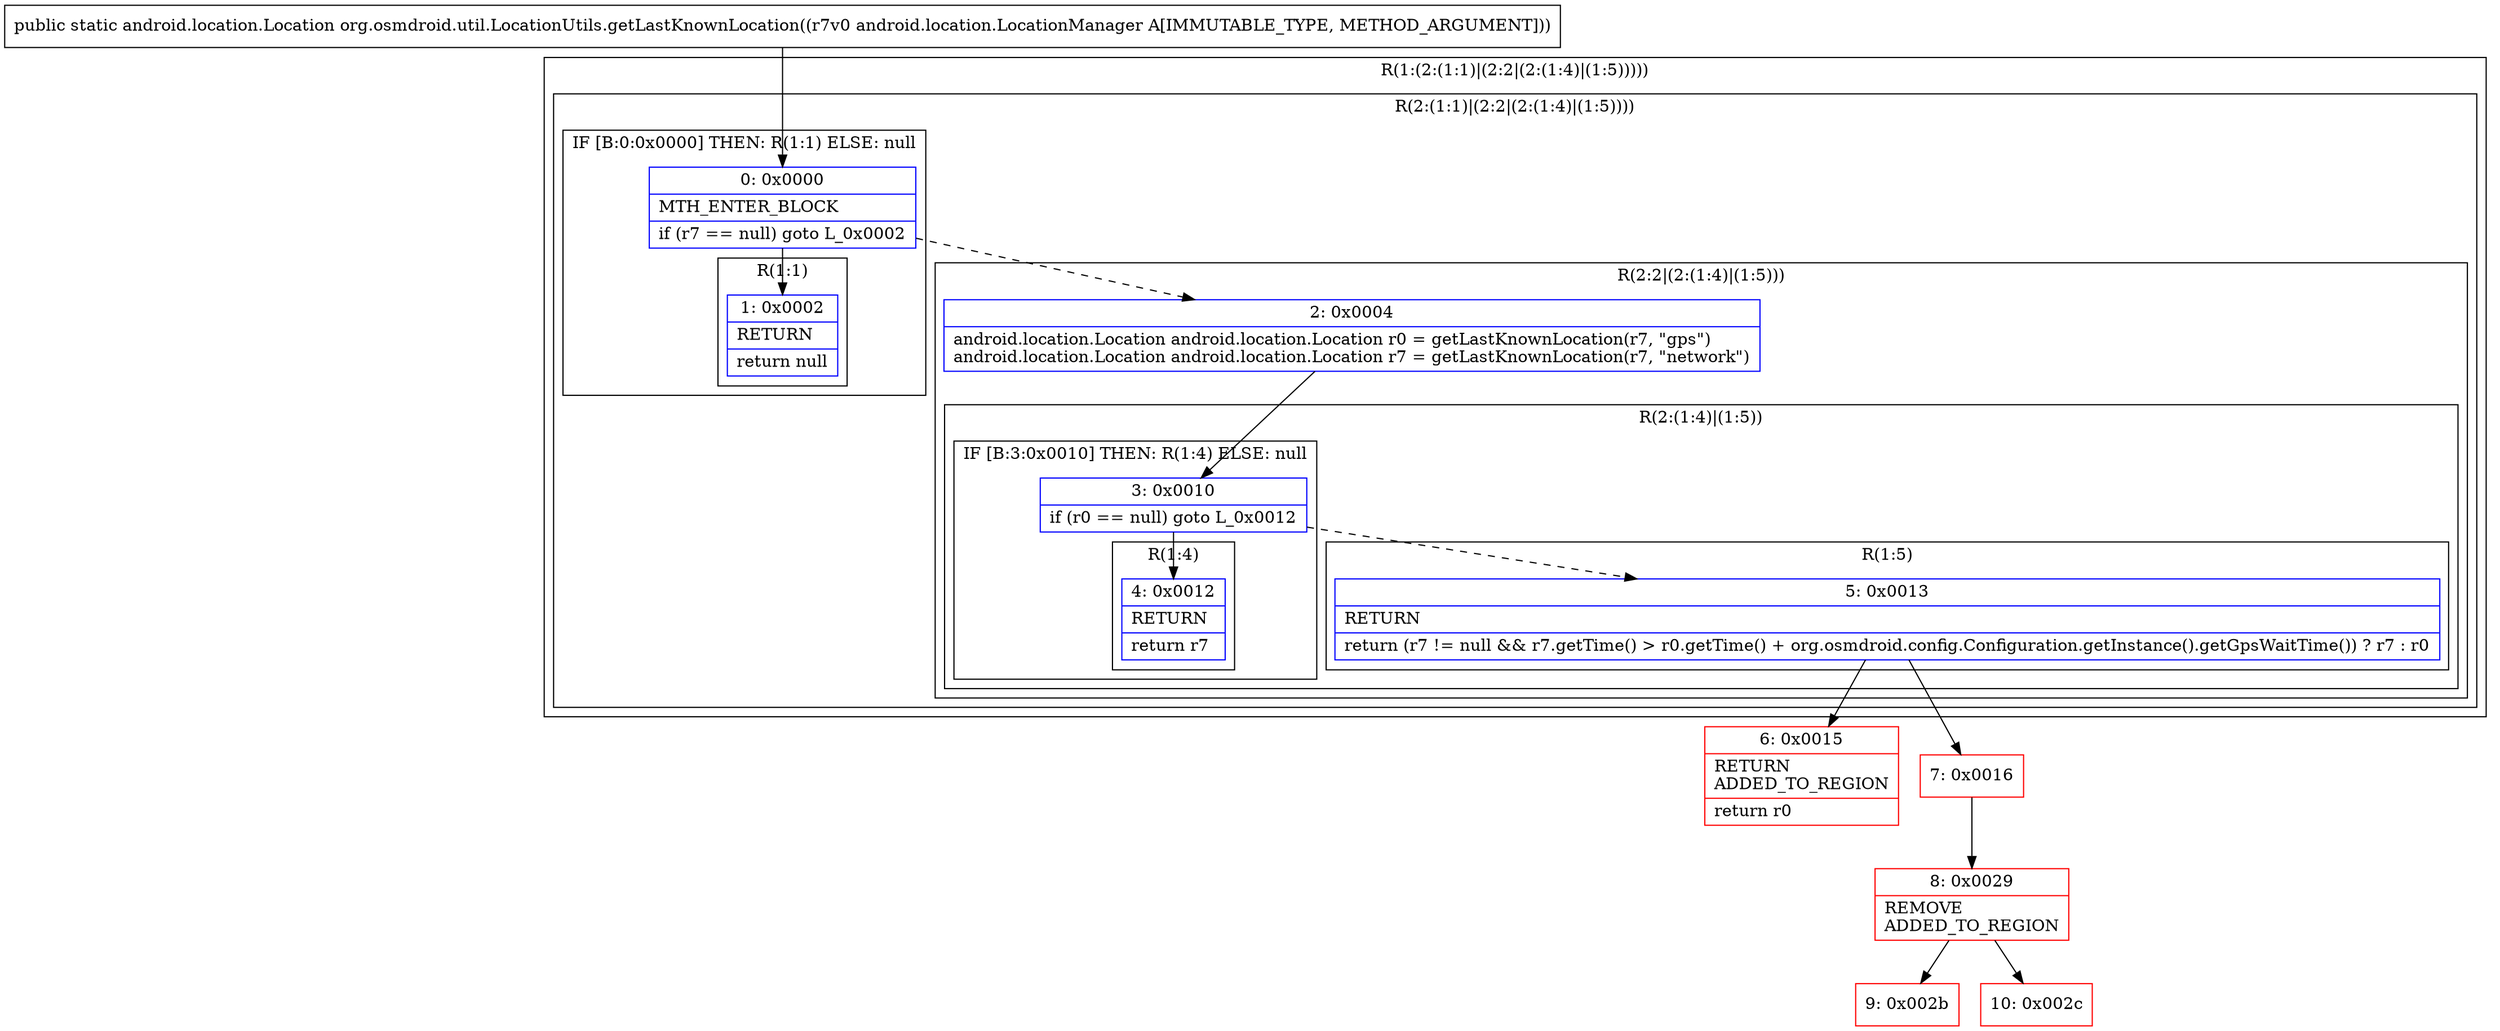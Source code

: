 digraph "CFG fororg.osmdroid.util.LocationUtils.getLastKnownLocation(Landroid\/location\/LocationManager;)Landroid\/location\/Location;" {
subgraph cluster_Region_2065731723 {
label = "R(1:(2:(1:1)|(2:2|(2:(1:4)|(1:5)))))";
node [shape=record,color=blue];
subgraph cluster_Region_1684476242 {
label = "R(2:(1:1)|(2:2|(2:(1:4)|(1:5))))";
node [shape=record,color=blue];
subgraph cluster_IfRegion_1060373673 {
label = "IF [B:0:0x0000] THEN: R(1:1) ELSE: null";
node [shape=record,color=blue];
Node_0 [shape=record,label="{0\:\ 0x0000|MTH_ENTER_BLOCK\l|if (r7 == null) goto L_0x0002\l}"];
subgraph cluster_Region_1665841045 {
label = "R(1:1)";
node [shape=record,color=blue];
Node_1 [shape=record,label="{1\:\ 0x0002|RETURN\l|return null\l}"];
}
}
subgraph cluster_Region_999559151 {
label = "R(2:2|(2:(1:4)|(1:5)))";
node [shape=record,color=blue];
Node_2 [shape=record,label="{2\:\ 0x0004|android.location.Location android.location.Location r0 = getLastKnownLocation(r7, \"gps\")\landroid.location.Location android.location.Location r7 = getLastKnownLocation(r7, \"network\")\l}"];
subgraph cluster_Region_470931391 {
label = "R(2:(1:4)|(1:5))";
node [shape=record,color=blue];
subgraph cluster_IfRegion_1415200502 {
label = "IF [B:3:0x0010] THEN: R(1:4) ELSE: null";
node [shape=record,color=blue];
Node_3 [shape=record,label="{3\:\ 0x0010|if (r0 == null) goto L_0x0012\l}"];
subgraph cluster_Region_2019495272 {
label = "R(1:4)";
node [shape=record,color=blue];
Node_4 [shape=record,label="{4\:\ 0x0012|RETURN\l|return r7\l}"];
}
}
subgraph cluster_Region_619130175 {
label = "R(1:5)";
node [shape=record,color=blue];
Node_5 [shape=record,label="{5\:\ 0x0013|RETURN\l|return (r7 != null && r7.getTime() \> r0.getTime() + org.osmdroid.config.Configuration.getInstance().getGpsWaitTime()) ? r7 : r0\l}"];
}
}
}
}
}
Node_6 [shape=record,color=red,label="{6\:\ 0x0015|RETURN\lADDED_TO_REGION\l|return r0\l}"];
Node_7 [shape=record,color=red,label="{7\:\ 0x0016}"];
Node_8 [shape=record,color=red,label="{8\:\ 0x0029|REMOVE\lADDED_TO_REGION\l}"];
Node_9 [shape=record,color=red,label="{9\:\ 0x002b}"];
Node_10 [shape=record,color=red,label="{10\:\ 0x002c}"];
MethodNode[shape=record,label="{public static android.location.Location org.osmdroid.util.LocationUtils.getLastKnownLocation((r7v0 android.location.LocationManager A[IMMUTABLE_TYPE, METHOD_ARGUMENT])) }"];
MethodNode -> Node_0;
Node_0 -> Node_1;
Node_0 -> Node_2[style=dashed];
Node_2 -> Node_3;
Node_3 -> Node_4;
Node_3 -> Node_5[style=dashed];
Node_5 -> Node_6;
Node_5 -> Node_7;
Node_7 -> Node_8;
Node_8 -> Node_9;
Node_8 -> Node_10;
}

